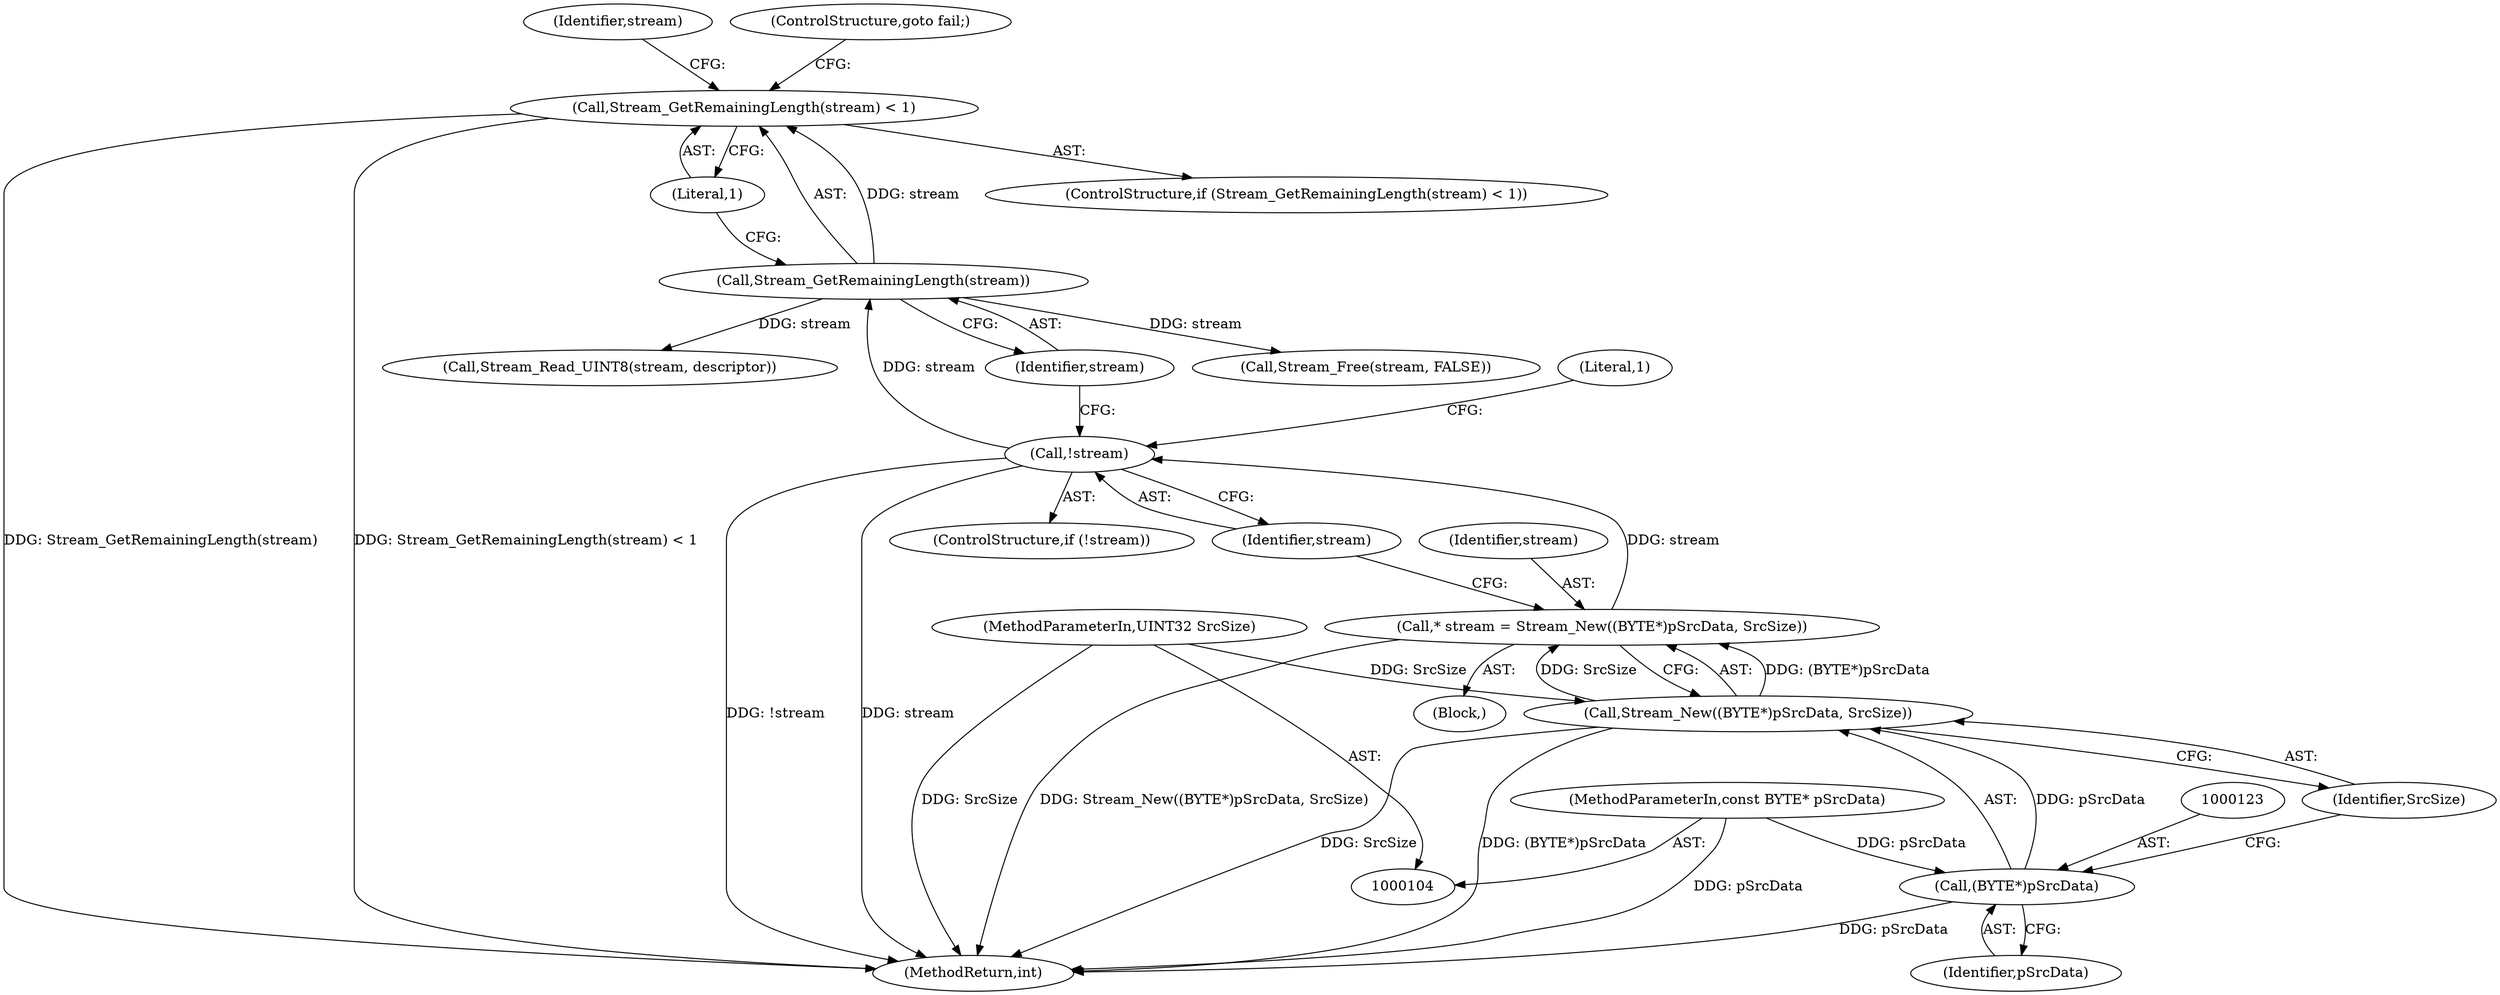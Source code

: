 digraph "0_FreeRDP_602f4a2e14b41703b5f431de3154cd46a5750a2d@API" {
"1000133" [label="(Call,Stream_GetRemainingLength(stream) < 1)"];
"1000134" [label="(Call,Stream_GetRemainingLength(stream))"];
"1000127" [label="(Call,!stream)"];
"1000119" [label="(Call,* stream = Stream_New((BYTE*)pSrcData, SrcSize))"];
"1000121" [label="(Call,Stream_New((BYTE*)pSrcData, SrcSize))"];
"1000122" [label="(Call,(BYTE*)pSrcData)"];
"1000106" [label="(MethodParameterIn,const BYTE* pSrcData)"];
"1000107" [label="(MethodParameterIn,UINT32 SrcSize)"];
"1000128" [label="(Identifier,stream)"];
"1000135" [label="(Identifier,stream)"];
"1000138" [label="(Call,Stream_Read_UINT8(stream, descriptor))"];
"1000119" [label="(Call,* stream = Stream_New((BYTE*)pSrcData, SrcSize))"];
"1000122" [label="(Call,(BYTE*)pSrcData)"];
"1000322" [label="(MethodReturn,int)"];
"1000139" [label="(Identifier,stream)"];
"1000120" [label="(Identifier,stream)"];
"1000317" [label="(Call,Stream_Free(stream, FALSE))"];
"1000125" [label="(Identifier,SrcSize)"];
"1000131" [label="(Literal,1)"];
"1000107" [label="(MethodParameterIn,UINT32 SrcSize)"];
"1000137" [label="(ControlStructure,goto fail;)"];
"1000127" [label="(Call,!stream)"];
"1000132" [label="(ControlStructure,if (Stream_GetRemainingLength(stream) < 1))"];
"1000121" [label="(Call,Stream_New((BYTE*)pSrcData, SrcSize))"];
"1000106" [label="(MethodParameterIn,const BYTE* pSrcData)"];
"1000133" [label="(Call,Stream_GetRemainingLength(stream) < 1)"];
"1000136" [label="(Literal,1)"];
"1000124" [label="(Identifier,pSrcData)"];
"1000126" [label="(ControlStructure,if (!stream))"];
"1000134" [label="(Call,Stream_GetRemainingLength(stream))"];
"1000111" [label="(Block,)"];
"1000133" -> "1000132"  [label="AST: "];
"1000133" -> "1000136"  [label="CFG: "];
"1000134" -> "1000133"  [label="AST: "];
"1000136" -> "1000133"  [label="AST: "];
"1000137" -> "1000133"  [label="CFG: "];
"1000139" -> "1000133"  [label="CFG: "];
"1000133" -> "1000322"  [label="DDG: Stream_GetRemainingLength(stream)"];
"1000133" -> "1000322"  [label="DDG: Stream_GetRemainingLength(stream) < 1"];
"1000134" -> "1000133"  [label="DDG: stream"];
"1000134" -> "1000135"  [label="CFG: "];
"1000135" -> "1000134"  [label="AST: "];
"1000136" -> "1000134"  [label="CFG: "];
"1000127" -> "1000134"  [label="DDG: stream"];
"1000134" -> "1000138"  [label="DDG: stream"];
"1000134" -> "1000317"  [label="DDG: stream"];
"1000127" -> "1000126"  [label="AST: "];
"1000127" -> "1000128"  [label="CFG: "];
"1000128" -> "1000127"  [label="AST: "];
"1000131" -> "1000127"  [label="CFG: "];
"1000135" -> "1000127"  [label="CFG: "];
"1000127" -> "1000322"  [label="DDG: !stream"];
"1000127" -> "1000322"  [label="DDG: stream"];
"1000119" -> "1000127"  [label="DDG: stream"];
"1000119" -> "1000111"  [label="AST: "];
"1000119" -> "1000121"  [label="CFG: "];
"1000120" -> "1000119"  [label="AST: "];
"1000121" -> "1000119"  [label="AST: "];
"1000128" -> "1000119"  [label="CFG: "];
"1000119" -> "1000322"  [label="DDG: Stream_New((BYTE*)pSrcData, SrcSize)"];
"1000121" -> "1000119"  [label="DDG: (BYTE*)pSrcData"];
"1000121" -> "1000119"  [label="DDG: SrcSize"];
"1000121" -> "1000125"  [label="CFG: "];
"1000122" -> "1000121"  [label="AST: "];
"1000125" -> "1000121"  [label="AST: "];
"1000121" -> "1000322"  [label="DDG: SrcSize"];
"1000121" -> "1000322"  [label="DDG: (BYTE*)pSrcData"];
"1000122" -> "1000121"  [label="DDG: pSrcData"];
"1000107" -> "1000121"  [label="DDG: SrcSize"];
"1000122" -> "1000124"  [label="CFG: "];
"1000123" -> "1000122"  [label="AST: "];
"1000124" -> "1000122"  [label="AST: "];
"1000125" -> "1000122"  [label="CFG: "];
"1000122" -> "1000322"  [label="DDG: pSrcData"];
"1000106" -> "1000122"  [label="DDG: pSrcData"];
"1000106" -> "1000104"  [label="AST: "];
"1000106" -> "1000322"  [label="DDG: pSrcData"];
"1000107" -> "1000104"  [label="AST: "];
"1000107" -> "1000322"  [label="DDG: SrcSize"];
}
